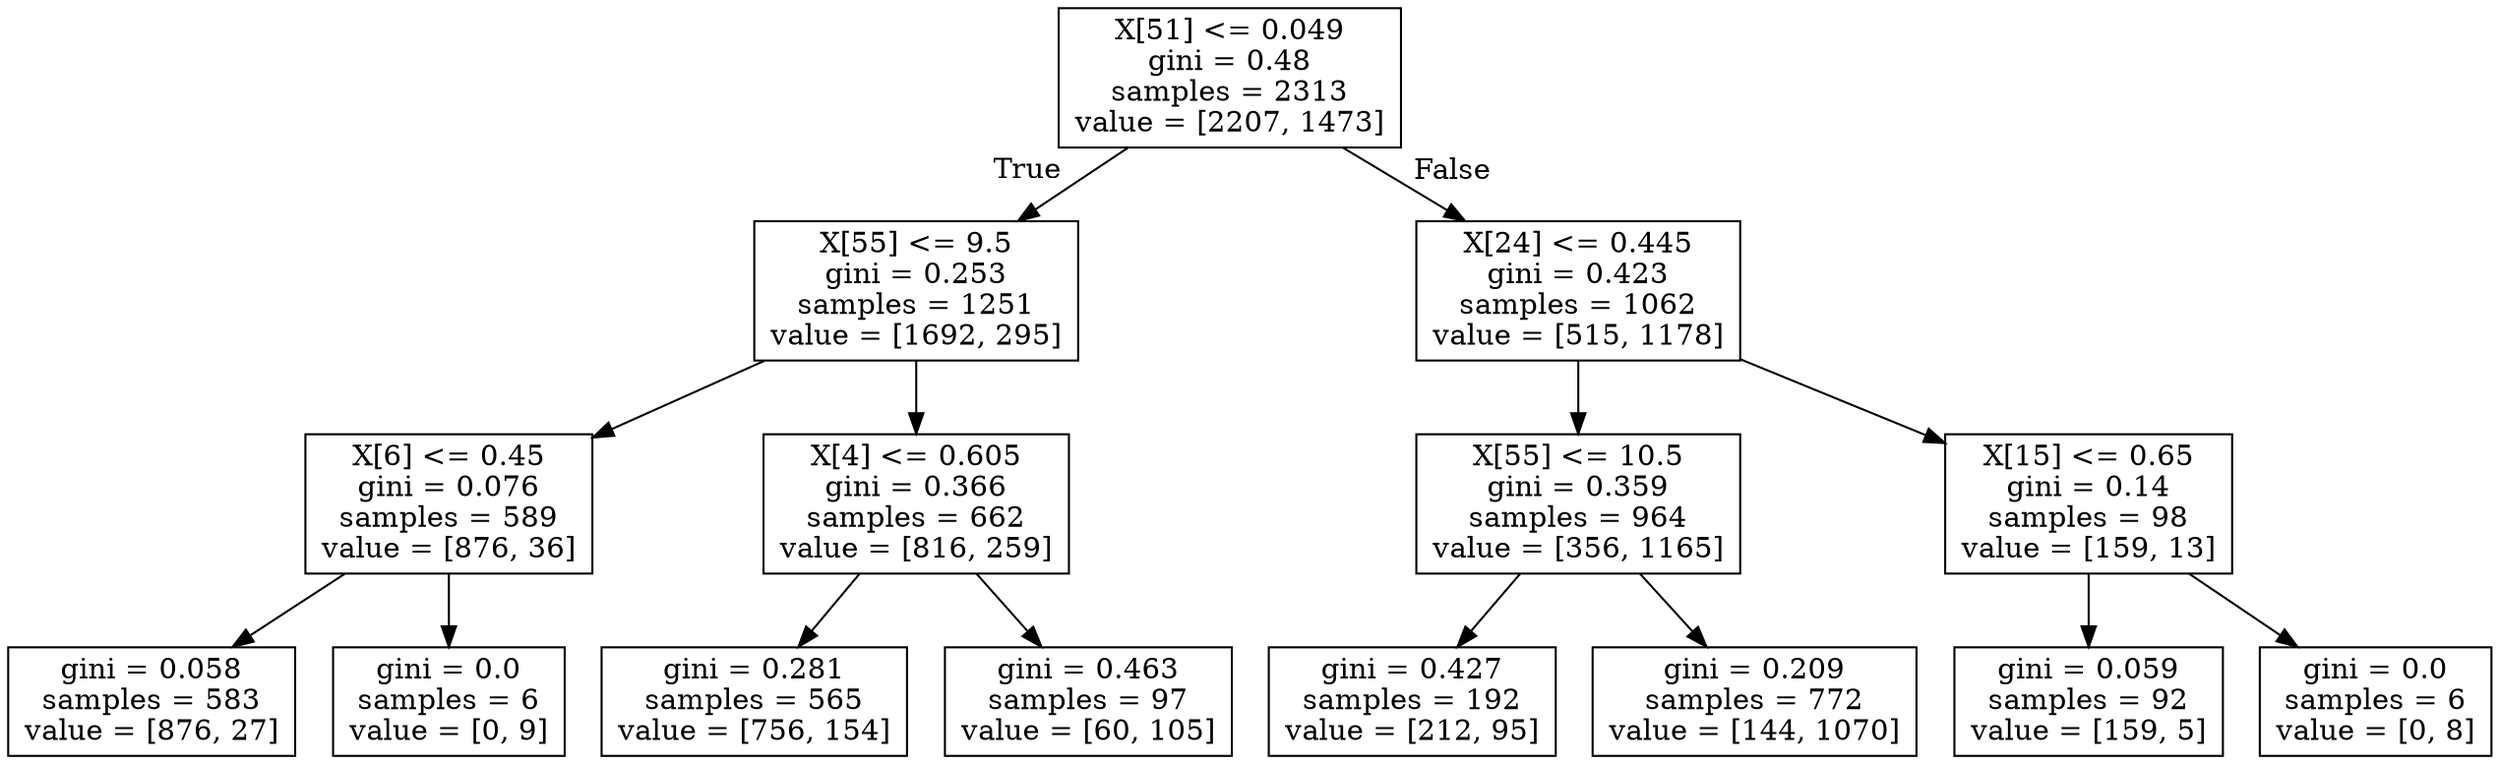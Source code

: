digraph Tree {
node [shape=box] ;
0 [label="X[51] <= 0.049\ngini = 0.48\nsamples = 2313\nvalue = [2207, 1473]"] ;
1 [label="X[55] <= 9.5\ngini = 0.253\nsamples = 1251\nvalue = [1692, 295]"] ;
0 -> 1 [labeldistance=2.5, labelangle=45, headlabel="True"] ;
2 [label="X[6] <= 0.45\ngini = 0.076\nsamples = 589\nvalue = [876, 36]"] ;
1 -> 2 ;
3 [label="gini = 0.058\nsamples = 583\nvalue = [876, 27]"] ;
2 -> 3 ;
4 [label="gini = 0.0\nsamples = 6\nvalue = [0, 9]"] ;
2 -> 4 ;
5 [label="X[4] <= 0.605\ngini = 0.366\nsamples = 662\nvalue = [816, 259]"] ;
1 -> 5 ;
6 [label="gini = 0.281\nsamples = 565\nvalue = [756, 154]"] ;
5 -> 6 ;
7 [label="gini = 0.463\nsamples = 97\nvalue = [60, 105]"] ;
5 -> 7 ;
8 [label="X[24] <= 0.445\ngini = 0.423\nsamples = 1062\nvalue = [515, 1178]"] ;
0 -> 8 [labeldistance=2.5, labelangle=-45, headlabel="False"] ;
9 [label="X[55] <= 10.5\ngini = 0.359\nsamples = 964\nvalue = [356, 1165]"] ;
8 -> 9 ;
10 [label="gini = 0.427\nsamples = 192\nvalue = [212, 95]"] ;
9 -> 10 ;
11 [label="gini = 0.209\nsamples = 772\nvalue = [144, 1070]"] ;
9 -> 11 ;
12 [label="X[15] <= 0.65\ngini = 0.14\nsamples = 98\nvalue = [159, 13]"] ;
8 -> 12 ;
13 [label="gini = 0.059\nsamples = 92\nvalue = [159, 5]"] ;
12 -> 13 ;
14 [label="gini = 0.0\nsamples = 6\nvalue = [0, 8]"] ;
12 -> 14 ;
}